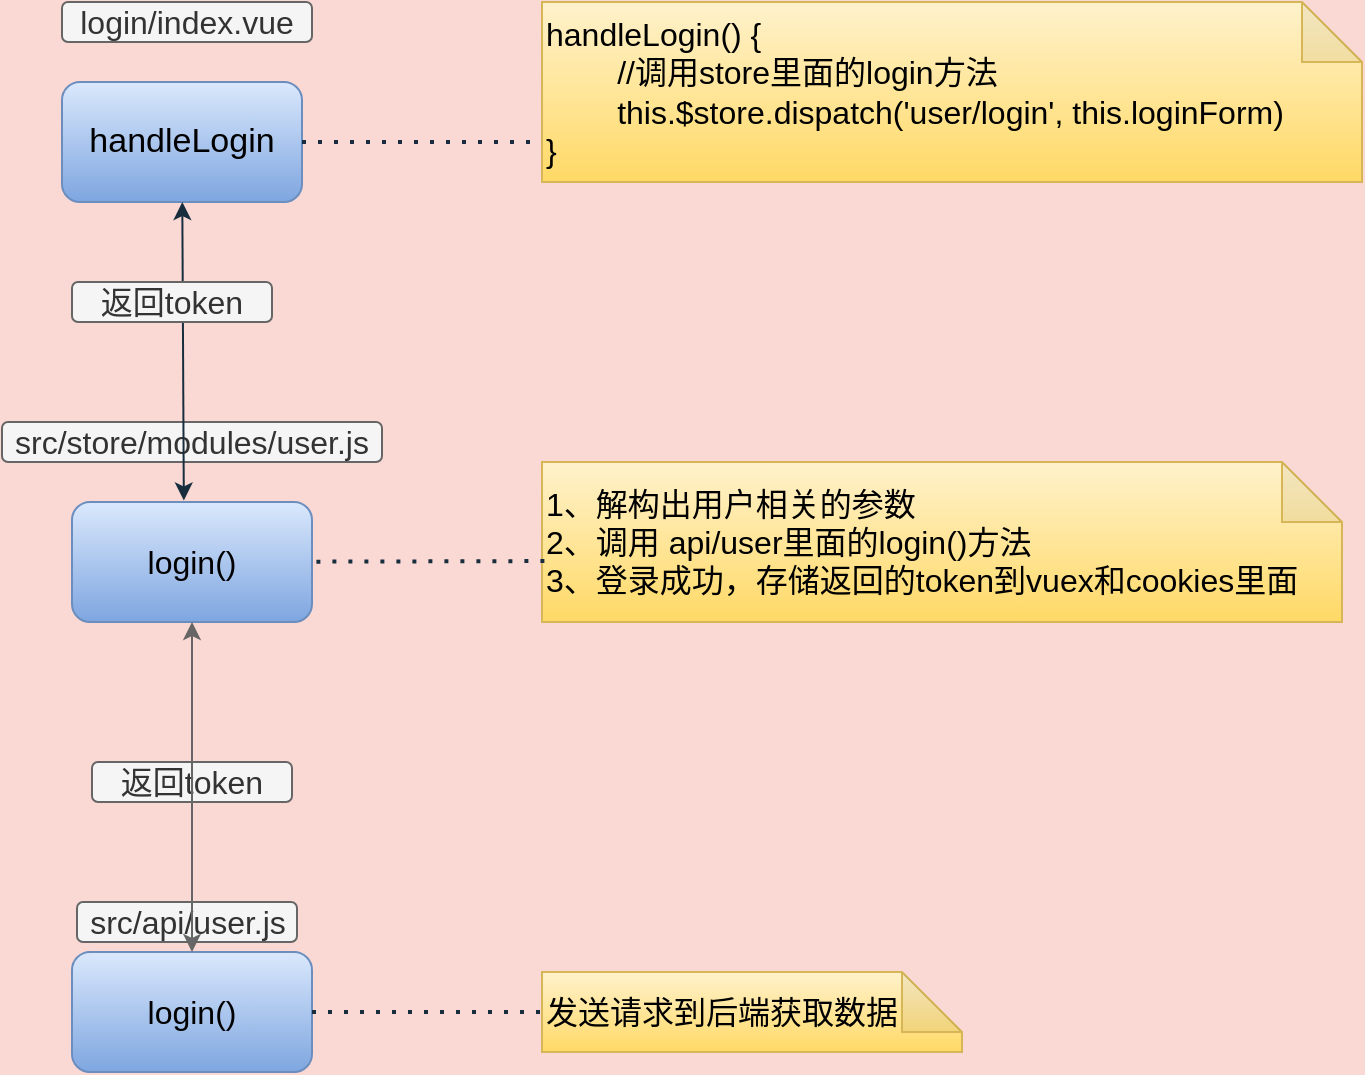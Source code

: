 <mxfile version="14.1.8" type="device"><diagram id="icJKBEWymnMdKNK1gmOp" name="第 1 页"><mxGraphModel dx="1086" dy="806" grid="1" gridSize="10" guides="1" tooltips="1" connect="1" arrows="1" fold="1" page="1" pageScale="1" pageWidth="1000" pageHeight="700" background="#FAD9D5" math="0" shadow="0"><root><mxCell id="0"/><mxCell id="1" parent="0"/><mxCell id="7iyhbm9jL-fBu4BdaoKA-4" value="&lt;font style=&quot;font-size: 17px&quot;&gt;handleLogin&lt;/font&gt;" style="whiteSpace=wrap;html=1;fillColor=#dae8fc;strokeColor=#6c8ebf;gradientColor=#7ea6e0;rounded=1;" parent="1" vertex="1"><mxGeometry x="190" y="130" width="120" height="60" as="geometry"/></mxCell><mxCell id="7iyhbm9jL-fBu4BdaoKA-5" value="login/index.vue" style="text;html=1;fillColor=#f5f5f5;align=center;verticalAlign=middle;whiteSpace=wrap;fontSize=16;strokeColor=#666666;fontColor=#333333;rounded=1;" parent="1" vertex="1"><mxGeometry x="190" y="90" width="125" height="20" as="geometry"/></mxCell><mxCell id="7iyhbm9jL-fBu4BdaoKA-7" value="&lt;div style=&quot;font-size: 16px&quot;&gt;&lt;font style=&quot;font-size: 16px&quot;&gt;handleLogin() {&lt;/font&gt;&lt;/div&gt;&lt;div style=&quot;font-size: 16px&quot;&gt;&lt;font style=&quot;font-size: 16px&quot;&gt;&amp;nbsp; &amp;nbsp; &amp;nbsp; &amp;nbsp; //调用store里面的login方法&lt;/font&gt;&lt;/div&gt;&lt;div style=&quot;font-size: 16px&quot;&gt;&lt;font style=&quot;font-size: 16px&quot;&gt;&amp;nbsp; &amp;nbsp; &amp;nbsp; &amp;nbsp; this.$store.dispatch('user/login', this.loginForm)&lt;/font&gt;&lt;/div&gt;&lt;div style=&quot;font-size: 16px&quot;&gt;&lt;font style=&quot;font-size: 16px&quot;&gt;}&lt;/font&gt;&lt;/div&gt;" style="shape=note;whiteSpace=wrap;html=1;backgroundOutline=1;darkOpacity=0.05;align=left;fillColor=#fff2cc;strokeColor=#d6b656;gradientColor=#ffd966;rounded=1;" parent="1" vertex="1"><mxGeometry x="430" y="90" width="410" height="90" as="geometry"/></mxCell><mxCell id="7iyhbm9jL-fBu4BdaoKA-8" value="login()" style="whiteSpace=wrap;html=1;align=center;fillColor=#dae8fc;strokeColor=#6c8ebf;fontSize=16;gradientColor=#7ea6e0;rounded=1;" parent="1" vertex="1"><mxGeometry x="195" y="340" width="120" height="60" as="geometry"/></mxCell><mxCell id="7iyhbm9jL-fBu4BdaoKA-9" value="src/store/modules/user.js" style="text;html=1;strokeColor=#666666;fillColor=#f5f5f5;align=center;verticalAlign=middle;whiteSpace=wrap;fontSize=16;fontColor=#333333;rounded=1;" parent="1" vertex="1"><mxGeometry x="160" y="300" width="190" height="20" as="geometry"/></mxCell><mxCell id="7iyhbm9jL-fBu4BdaoKA-11" value="&lt;div&gt;1、解构出用户相关的参数&lt;/div&gt;&lt;div&gt;2、调用 api/user里面的login()方法&lt;/div&gt;&lt;div&gt;3、登录成功，存储返回的token到vuex和cookies里面&lt;/div&gt;" style="shape=note;whiteSpace=wrap;html=1;backgroundOutline=1;darkOpacity=0.05;fontSize=16;align=left;fillColor=#fff2cc;strokeColor=#d6b656;gradientColor=#ffd966;rounded=1;" parent="1" vertex="1"><mxGeometry x="430" y="320" width="400" height="80" as="geometry"/></mxCell><mxCell id="7iyhbm9jL-fBu4BdaoKA-12" value="" style="endArrow=none;dashed=1;html=1;dashPattern=1 3;strokeWidth=2;fontSize=16;exitX=0.003;exitY=0.619;exitDx=0;exitDy=0;exitPerimeter=0;labelBackgroundColor=#FAD9D5;strokeColor=#182E3E;" parent="1" source="7iyhbm9jL-fBu4BdaoKA-11" target="7iyhbm9jL-fBu4BdaoKA-8" edge="1"><mxGeometry width="50" height="50" relative="1" as="geometry"><mxPoint x="380" y="370" as="sourcePoint"/><mxPoint x="255" y="400" as="targetPoint"/></mxGeometry></mxCell><mxCell id="7iyhbm9jL-fBu4BdaoKA-13" value="login()" style="whiteSpace=wrap;html=1;fontSize=16;align=center;fillColor=#dae8fc;strokeColor=#6c8ebf;gradientColor=#7ea6e0;rounded=1;" parent="1" vertex="1"><mxGeometry x="195" y="565" width="120" height="60" as="geometry"/></mxCell><mxCell id="7iyhbm9jL-fBu4BdaoKA-16" value="发送请求到后端获取数据" style="shape=note;whiteSpace=wrap;html=1;backgroundOutline=1;darkOpacity=0.05;fontSize=16;align=left;fillColor=#fff2cc;strokeColor=#d6b656;gradientColor=#ffd966;rounded=1;" parent="1" vertex="1"><mxGeometry x="430" y="575" width="210" height="40" as="geometry"/></mxCell><mxCell id="7iyhbm9jL-fBu4BdaoKA-17" value="" style="endArrow=none;dashed=1;html=1;dashPattern=1 3;strokeWidth=2;fontSize=16;exitX=1;exitY=0.5;exitDx=0;exitDy=0;entryX=0;entryY=0.778;entryDx=0;entryDy=0;entryPerimeter=0;labelBackgroundColor=#FAD9D5;strokeColor=#182E3E;" parent="1" source="7iyhbm9jL-fBu4BdaoKA-4" target="7iyhbm9jL-fBu4BdaoKA-7" edge="1"><mxGeometry width="50" height="50" relative="1" as="geometry"><mxPoint x="610" y="300" as="sourcePoint"/><mxPoint x="429" y="157" as="targetPoint"/></mxGeometry></mxCell><mxCell id="7iyhbm9jL-fBu4BdaoKA-18" value="" style="endArrow=none;dashed=1;html=1;dashPattern=1 3;strokeWidth=2;fontSize=16;entryX=0;entryY=0.5;entryDx=0;entryDy=0;entryPerimeter=0;exitX=1;exitY=0.5;exitDx=0;exitDy=0;labelBackgroundColor=#FAD9D5;strokeColor=#182E3E;" parent="1" source="7iyhbm9jL-fBu4BdaoKA-13" target="7iyhbm9jL-fBu4BdaoKA-16" edge="1"><mxGeometry width="50" height="50" relative="1" as="geometry"><mxPoint x="460" y="440" as="sourcePoint"/><mxPoint x="510" y="390" as="targetPoint"/></mxGeometry></mxCell><mxCell id="7iyhbm9jL-fBu4BdaoKA-21" value="返回token" style="text;html=1;strokeColor=#666666;fillColor=#f5f5f5;align=center;verticalAlign=middle;whiteSpace=wrap;fontSize=16;fontColor=#333333;rounded=1;" parent="1" vertex="1"><mxGeometry x="205" y="470" width="100" height="20" as="geometry"/></mxCell><mxCell id="7iyhbm9jL-fBu4BdaoKA-23" value="" style="endArrow=classic;startArrow=classic;html=1;fontSize=16;exitX=0.466;exitY=-0.013;exitDx=0;exitDy=0;exitPerimeter=0;labelBackgroundColor=#FAD9D5;strokeColor=#182E3E;" parent="1" source="7iyhbm9jL-fBu4BdaoKA-8" target="7iyhbm9jL-fBu4BdaoKA-4" edge="1"><mxGeometry width="50" height="50" relative="1" as="geometry"><mxPoint x="250" y="390" as="sourcePoint"/><mxPoint x="300" y="340" as="targetPoint"/></mxGeometry></mxCell><mxCell id="7iyhbm9jL-fBu4BdaoKA-14" value="src/api/user.js" style="text;html=1;strokeColor=#666666;fillColor=#f5f5f5;align=center;verticalAlign=middle;whiteSpace=wrap;fontSize=16;fontColor=#333333;rounded=1;" parent="1" vertex="1"><mxGeometry x="197.5" y="540" width="110" height="20" as="geometry"/></mxCell><mxCell id="7iyhbm9jL-fBu4BdaoKA-25" value="" style="endArrow=classic;startArrow=classic;html=1;fontSize=16;entryX=0.5;entryY=1;entryDx=0;entryDy=0;labelBackgroundColor=#FAD9D5;strokeColor=#666666;fillColor=#f5f5f5;" parent="1" source="7iyhbm9jL-fBu4BdaoKA-13" target="7iyhbm9jL-fBu4BdaoKA-8" edge="1"><mxGeometry width="50" height="50" relative="1" as="geometry"><mxPoint x="140" y="430" as="sourcePoint"/><mxPoint x="190" y="380" as="targetPoint"/></mxGeometry></mxCell><mxCell id="7iyhbm9jL-fBu4BdaoKA-26" value="返回token" style="text;html=1;strokeColor=#666666;fillColor=#f5f5f5;align=center;verticalAlign=middle;whiteSpace=wrap;fontSize=16;fontColor=#333333;rounded=1;" parent="1" vertex="1"><mxGeometry x="195" y="230" width="100" height="20" as="geometry"/></mxCell></root></mxGraphModel></diagram></mxfile>